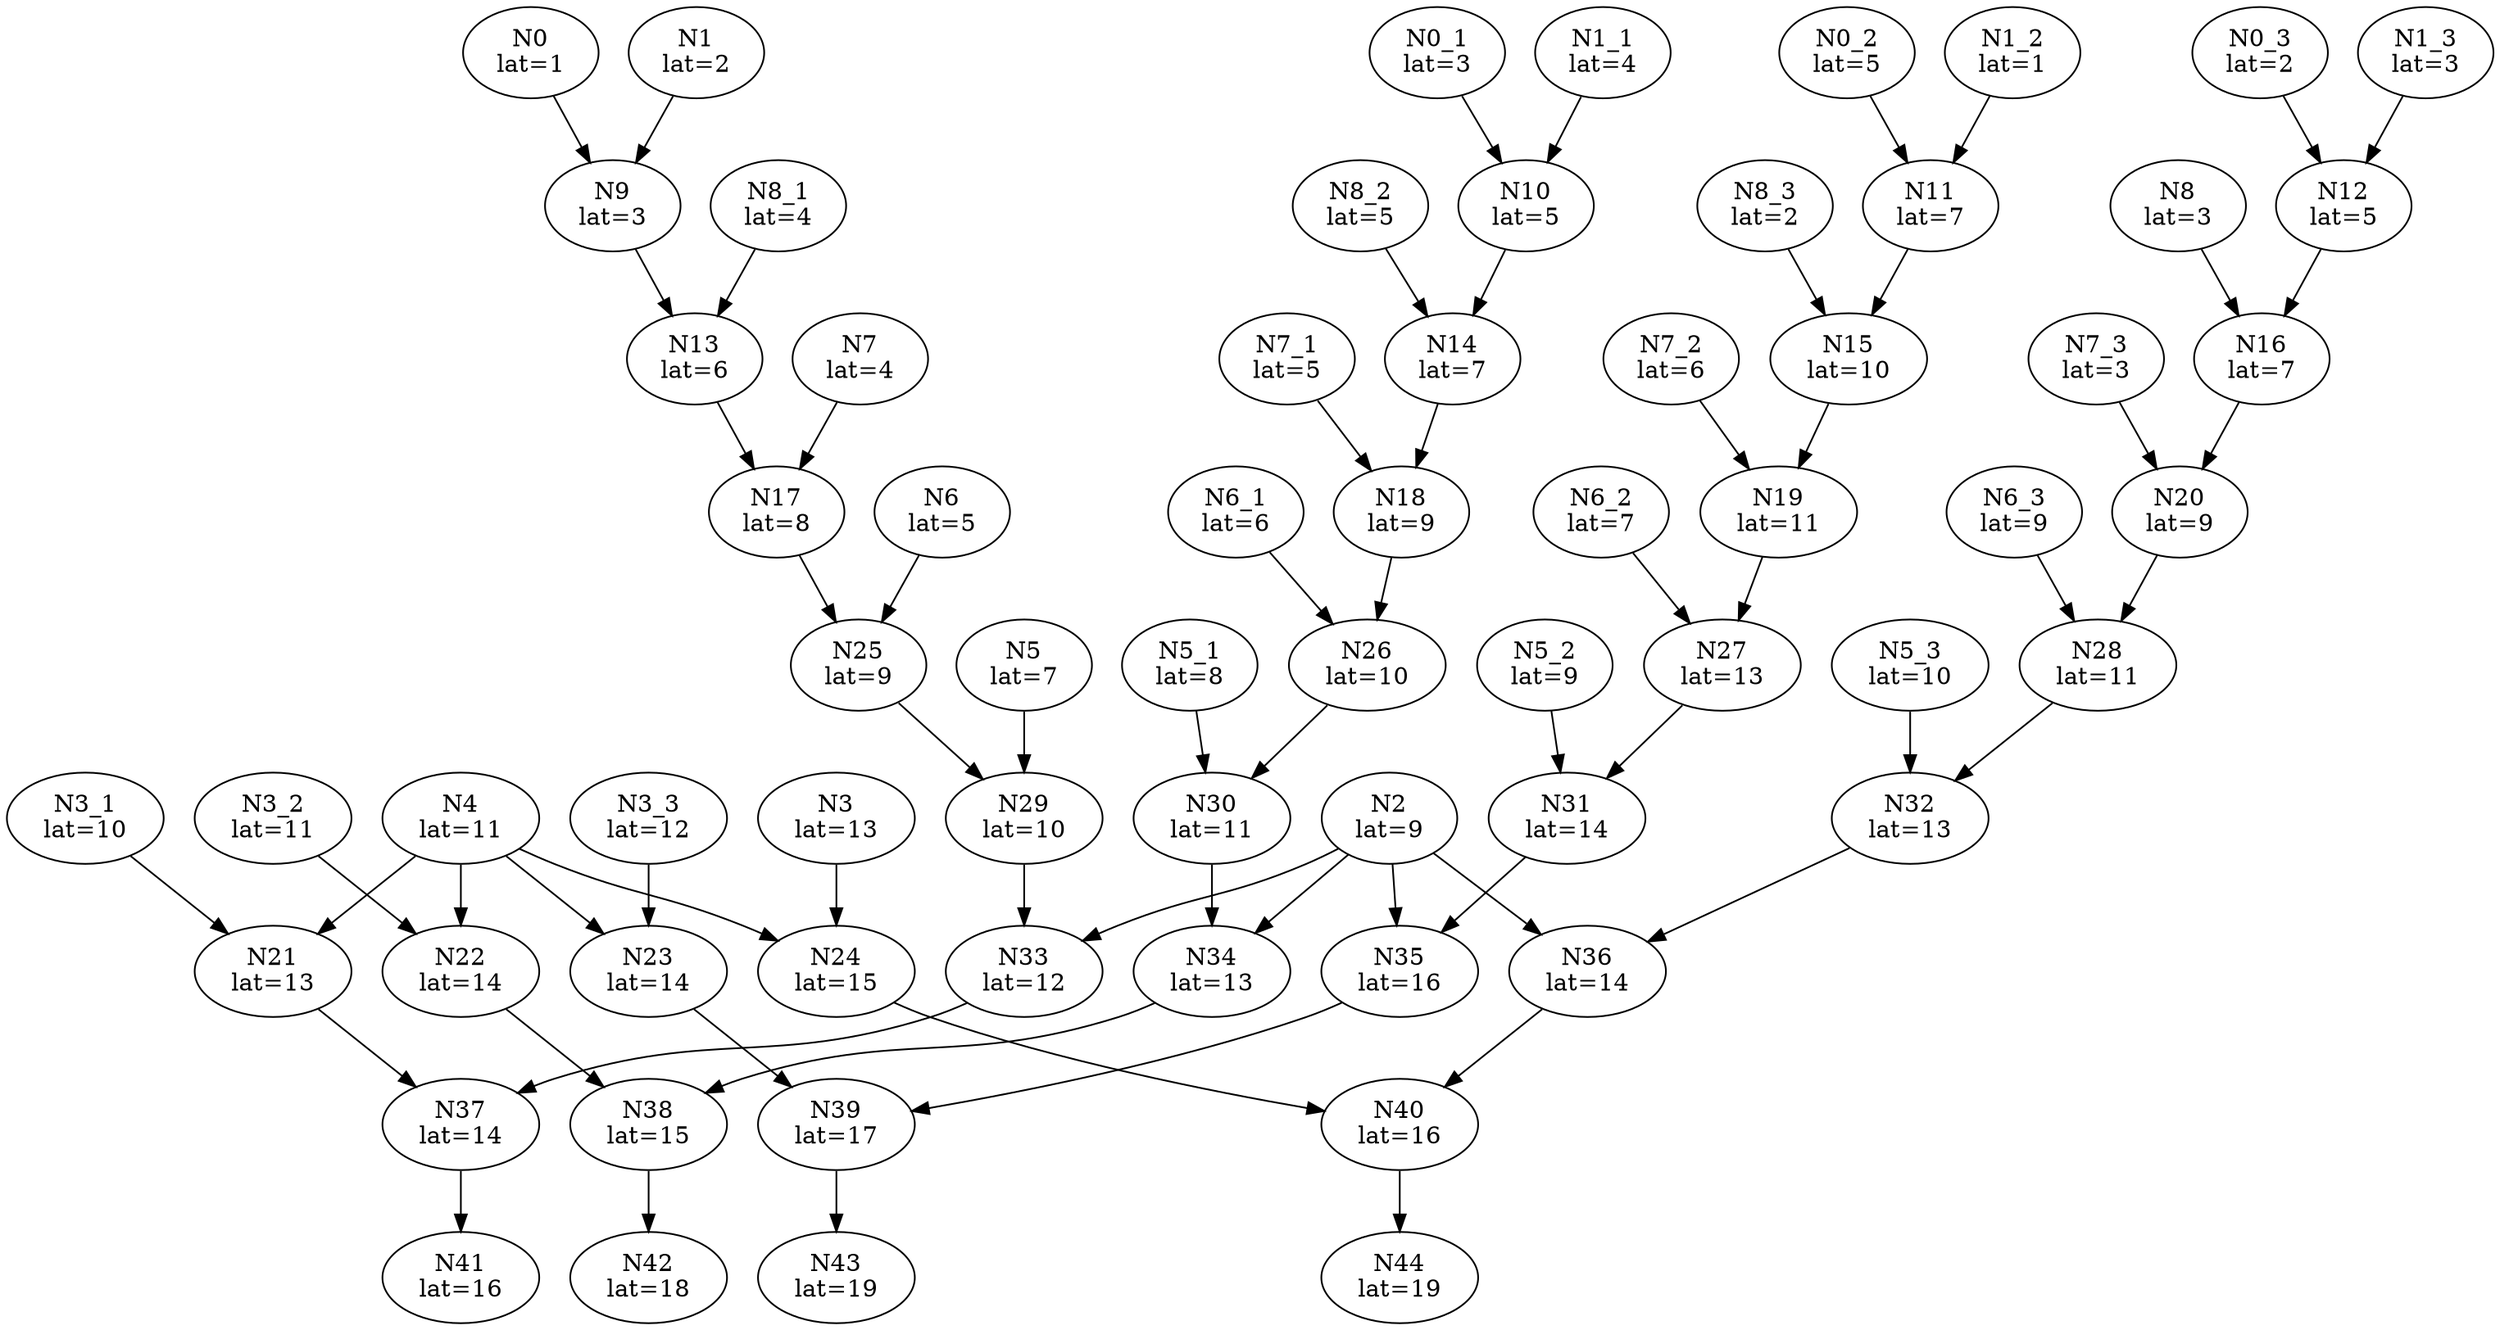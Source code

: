 Digraph G {
"N0"[label = "\N\nlat=1"];
"N0_1"[label = "\N\nlat=3"];
"N0_2"[label = "\N\nlat=5"];
"N0_3"[label = "\N\nlat=2"];
"N1"[label = "\N\nlat=2"];
"N1_1"[label = "\N\nlat=4"];
"N1_2"[label = "\N\nlat=1"];
"N1_3"[label = "\N\nlat=3"];
"N2"[label = "\N\nlat=9"];
"N3"[label = "\N\nlat=13"];
"N3_1"[label = "\N\nlat=10"];
"N3_2"[label = "\N\nlat=11"];
"N3_3"[label = "\N\nlat=12"];
"N4"[label = "\N\nlat=11"];
"N5"[label = "\N\nlat=7"];
"N5_1"[label = "\N\nlat=8"];
"N5_2"[label = "\N\nlat=9"];
"N5_3"[label = "\N\nlat=10"];
"N6"[label = "\N\nlat=5"];
"N6_1"[label = "\N\nlat=6"];
"N6_2"[label = "\N\nlat=7"];
"N6_3"[label = "\N\nlat=9"];
"N7"[label = "\N\nlat=4"];
"N7_1"[label = "\N\nlat=5"];
"N7_2"[label = "\N\nlat=6"];
"N7_3"[label = "\N\nlat=3"];
"N8"[label = "\N\nlat=3"];
"N8_1"[label = "\N\nlat=4"];
"N8_2"[label = "\N\nlat=5"];
"N8_3"[label = "\N\nlat=2"];
"N9"[label = "\N\nlat=3"];
"N0"->"N9";
"N1"->"N9";
"N10"[label = "\N\nlat=5"];
"N0_1"->"N10";
"N1_1"->"N10";
"N11"[label = "\N\nlat=7"];
"N0_2"->"N11";
"N1_2"->"N11";
"N12"[label = "\N\nlat=5"];
"N0_3"->"N12";
"N1_3"->"N12";
"N13"[label = "\N\nlat=6"];
"N8_1"->"N13";
"N9"->"N13";
"N14"[label = "\N\nlat=7"];
"N8_2"->"N14";
"N10"->"N14";
"N15"[label = "\N\nlat=10"];
"N8_3"->"N15";
"N11"->"N15";
"N16"[label = "\N\nlat=7"];
"N8"->"N16";
"N12"->"N16";
"N17"[label = "\N\nlat=8"];
"N7"->"N17";
"N13"->"N17";
"N18"[label = "\N\nlat=9"];
"N7_1"->"N18";
"N14"->"N18";
"N19"[label = "\N\nlat=11"];
"N7_2"->"N19";
"N15"->"N19";
"N20"[label = "\N\nlat=9"];
"N7_3"->"N20";
"N16"->"N20";
"N21"[label = "\N\nlat=13"];
"N3_1"->"N21";
"N4"->"N21";
"N22"[label = "\N\nlat=14"];
"N3_2"->"N22";
"N4"->"N22";
"N23"[label = "\N\nlat=14"];
"N3_3"->"N23";
"N4"->"N23";
"N24"[label = "\N\nlat=15"];
"N3"->"N24";
"N4"->"N24";
"N25"[label = "\N\nlat=9"];
"N6"->"N25";
"N17"->"N25";
"N26"[label = "\N\nlat=10"];
"N6_1"->"N26";
"N18"->"N26";
"N27"[label = "\N\nlat=13"];
"N6_2"->"N27";
"N19"->"N27";
"N28"[label = "\N\nlat=11"];
"N6_3"->"N28";
"N20"->"N28";
"N29"[label = "\N\nlat=10"];
"N5"->"N29";
"N25"->"N29";
"N30"[label = "\N\nlat=11"];
"N5_1"->"N30";
"N26"->"N30";
"N31"[label = "\N\nlat=14"];
"N5_2"->"N31";
"N27"->"N31";
"N32"[label = "\N\nlat=13"];
"N5_3"->"N32";
"N28"->"N32";
"N40"[label = "\N\nlat=16"];
"N24"->"N40";
"N36"->"N40";
"N39"[label = "\N\nlat=17"];
"N23"->"N39";
"N35"->"N39";
"N38"[label = "\N\nlat=15"];
"N22"->"N38";
"N34"->"N38";
"N37"[label = "\N\nlat=14"];
"N21"->"N37";
"N33"->"N37";
"N36"[label = "\N\nlat=14"];
"N2"->"N36";
"N32"->"N36";
"N35"[label = "\N\nlat=16"];
"N2"->"N35";
"N31"->"N35";
"N34"[label = "\N\nlat=13"];
"N2"->"N34";
"N30"->"N34";
"N33"[label = "\N\nlat=12"];
"N2"->"N33";
"N29"->"N33";
"N41"[label = "\N\nlat=16"];
"N37"->"N41";
"N42"[label = "\N\nlat=18"];
"N38"->"N42";
"N43"[label = "\N\nlat=19"];
"N39"->"N43";
"N44"[label = "\N\nlat=19"];
"N40"->"N44";
}
